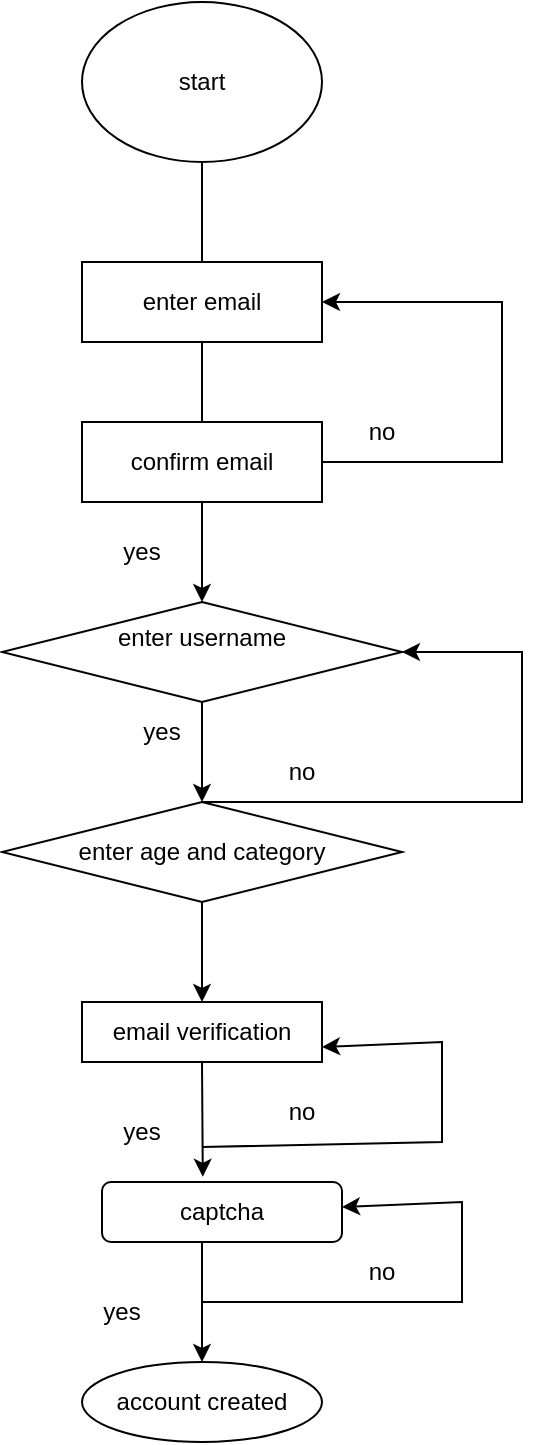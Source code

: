 <mxfile version="17.1.3" type="github"><diagram id="ymZb3jwKZHiLXAMNWADT" name="Page-1"><mxGraphModel dx="1153" dy="579" grid="1" gridSize="10" guides="1" tooltips="1" connect="1" arrows="1" fold="1" page="1" pageScale="1" pageWidth="850" pageHeight="1100" math="0" shadow="0"><root><mxCell id="0"/><mxCell id="1" parent="0"/><mxCell id="vornmb3ZFcbv6GGfOYc6-4" value="start" style="ellipse;whiteSpace=wrap;html=1;" vertex="1" parent="1"><mxGeometry x="260" y="30" width="120" height="80" as="geometry"/></mxCell><mxCell id="vornmb3ZFcbv6GGfOYc6-5" value="" style="endArrow=none;html=1;rounded=0;exitX=0.5;exitY=1;exitDx=0;exitDy=0;" edge="1" parent="1" source="vornmb3ZFcbv6GGfOYc6-4"><mxGeometry width="50" height="50" relative="1" as="geometry"><mxPoint x="300" y="160" as="sourcePoint"/><mxPoint x="320" y="160" as="targetPoint"/></mxGeometry></mxCell><mxCell id="vornmb3ZFcbv6GGfOYc6-6" value="enter email" style="rounded=0;whiteSpace=wrap;html=1;" vertex="1" parent="1"><mxGeometry x="260" y="160" width="120" height="40" as="geometry"/></mxCell><mxCell id="vornmb3ZFcbv6GGfOYc6-7" value="" style="endArrow=none;html=1;rounded=0;entryX=0.5;entryY=1;entryDx=0;entryDy=0;" edge="1" parent="1" target="vornmb3ZFcbv6GGfOYc6-6"><mxGeometry width="50" height="50" relative="1" as="geometry"><mxPoint x="320" y="240" as="sourcePoint"/><mxPoint x="350" y="200" as="targetPoint"/></mxGeometry></mxCell><mxCell id="vornmb3ZFcbv6GGfOYc6-10" value="confirm email" style="rounded=0;whiteSpace=wrap;html=1;" vertex="1" parent="1"><mxGeometry x="260" y="240" width="120" height="40" as="geometry"/></mxCell><mxCell id="vornmb3ZFcbv6GGfOYc6-11" value="" style="endArrow=classic;html=1;rounded=0;exitX=0.5;exitY=1;exitDx=0;exitDy=0;" edge="1" parent="1" source="vornmb3ZFcbv6GGfOYc6-10"><mxGeometry width="50" height="50" relative="1" as="geometry"><mxPoint x="320" y="290" as="sourcePoint"/><mxPoint x="320" y="330" as="targetPoint"/></mxGeometry></mxCell><mxCell id="vornmb3ZFcbv6GGfOYc6-13" value="yes" style="text;html=1;strokeColor=none;fillColor=none;align=center;verticalAlign=middle;whiteSpace=wrap;rounded=0;" vertex="1" parent="1"><mxGeometry x="260" y="290" width="60" height="30" as="geometry"/></mxCell><mxCell id="vornmb3ZFcbv6GGfOYc6-14" value="" style="endArrow=classic;html=1;rounded=0;exitX=1;exitY=0.5;exitDx=0;exitDy=0;entryX=1;entryY=0.5;entryDx=0;entryDy=0;" edge="1" parent="1" source="vornmb3ZFcbv6GGfOYc6-10" target="vornmb3ZFcbv6GGfOYc6-6"><mxGeometry width="50" height="50" relative="1" as="geometry"><mxPoint x="390" y="270" as="sourcePoint"/><mxPoint x="440" y="180" as="targetPoint"/><Array as="points"><mxPoint x="470" y="260"/><mxPoint x="470" y="180"/></Array></mxGeometry></mxCell><mxCell id="vornmb3ZFcbv6GGfOYc6-16" value="no" style="text;html=1;strokeColor=none;fillColor=none;align=center;verticalAlign=middle;whiteSpace=wrap;rounded=0;" vertex="1" parent="1"><mxGeometry x="380" y="230" width="60" height="30" as="geometry"/></mxCell><mxCell id="vornmb3ZFcbv6GGfOYc6-20" value="enter username&lt;br&gt;&lt;br&gt;" style="rhombus;whiteSpace=wrap;html=1;" vertex="1" parent="1"><mxGeometry x="220" y="330" width="200" height="50" as="geometry"/></mxCell><mxCell id="vornmb3ZFcbv6GGfOYc6-21" value="" style="endArrow=classic;html=1;rounded=0;exitX=0.5;exitY=1;exitDx=0;exitDy=0;" edge="1" parent="1" source="vornmb3ZFcbv6GGfOYc6-20"><mxGeometry width="50" height="50" relative="1" as="geometry"><mxPoint x="520" y="390" as="sourcePoint"/><mxPoint x="320" y="430" as="targetPoint"/></mxGeometry></mxCell><mxCell id="vornmb3ZFcbv6GGfOYc6-22" value="yes" style="text;html=1;strokeColor=none;fillColor=none;align=center;verticalAlign=middle;whiteSpace=wrap;rounded=0;" vertex="1" parent="1"><mxGeometry x="270" y="380" width="60" height="30" as="geometry"/></mxCell><mxCell id="vornmb3ZFcbv6GGfOYc6-23" value="enter age and category" style="rhombus;whiteSpace=wrap;html=1;" vertex="1" parent="1"><mxGeometry x="220" y="430" width="200" height="50" as="geometry"/></mxCell><mxCell id="vornmb3ZFcbv6GGfOYc6-24" value="" style="endArrow=classic;html=1;rounded=0;exitX=0.5;exitY=0;exitDx=0;exitDy=0;entryX=1;entryY=0.5;entryDx=0;entryDy=0;" edge="1" parent="1" source="vornmb3ZFcbv6GGfOYc6-23" target="vornmb3ZFcbv6GGfOYc6-20"><mxGeometry width="50" height="50" relative="1" as="geometry"><mxPoint x="420" y="380" as="sourcePoint"/><mxPoint x="480" y="360" as="targetPoint"/><Array as="points"><mxPoint x="480" y="430"/><mxPoint x="480" y="355"/></Array></mxGeometry></mxCell><mxCell id="vornmb3ZFcbv6GGfOYc6-25" value="no" style="text;html=1;strokeColor=none;fillColor=none;align=center;verticalAlign=middle;whiteSpace=wrap;rounded=0;" vertex="1" parent="1"><mxGeometry x="340" y="400" width="60" height="30" as="geometry"/></mxCell><mxCell id="vornmb3ZFcbv6GGfOYc6-26" value="" style="endArrow=classic;html=1;rounded=0;exitX=0.5;exitY=1;exitDx=0;exitDy=0;" edge="1" parent="1" source="vornmb3ZFcbv6GGfOYc6-23"><mxGeometry width="50" height="50" relative="1" as="geometry"><mxPoint x="320" y="490" as="sourcePoint"/><mxPoint x="320" y="530" as="targetPoint"/></mxGeometry></mxCell><mxCell id="vornmb3ZFcbv6GGfOYc6-27" value="email verification" style="rounded=0;whiteSpace=wrap;html=1;" vertex="1" parent="1"><mxGeometry x="260" y="530" width="120" height="30" as="geometry"/></mxCell><mxCell id="vornmb3ZFcbv6GGfOYc6-28" value="" style="endArrow=classic;html=1;rounded=0;exitX=0.5;exitY=1;exitDx=0;exitDy=0;entryX=0.42;entryY=-0.087;entryDx=0;entryDy=0;entryPerimeter=0;" edge="1" parent="1" source="vornmb3ZFcbv6GGfOYc6-27" target="vornmb3ZFcbv6GGfOYc6-29"><mxGeometry width="50" height="50" relative="1" as="geometry"><mxPoint x="320" y="570" as="sourcePoint"/><mxPoint x="320" y="600" as="targetPoint"/></mxGeometry></mxCell><mxCell id="vornmb3ZFcbv6GGfOYc6-29" value="captcha" style="rounded=1;whiteSpace=wrap;html=1;" vertex="1" parent="1"><mxGeometry x="270" y="620" width="120" height="30" as="geometry"/></mxCell><mxCell id="vornmb3ZFcbv6GGfOYc6-30" value="" style="endArrow=classic;html=1;rounded=0;entryX=0.5;entryY=0;entryDx=0;entryDy=0;" edge="1" parent="1" target="vornmb3ZFcbv6GGfOYc6-31"><mxGeometry width="50" height="50" relative="1" as="geometry"><mxPoint x="320" y="650" as="sourcePoint"/><mxPoint x="320" y="650" as="targetPoint"/></mxGeometry></mxCell><mxCell id="vornmb3ZFcbv6GGfOYc6-31" value="account created" style="ellipse;whiteSpace=wrap;html=1;" vertex="1" parent="1"><mxGeometry x="260" y="710" width="120" height="40" as="geometry"/></mxCell><mxCell id="vornmb3ZFcbv6GGfOYc6-34" value="yes" style="text;html=1;strokeColor=none;fillColor=none;align=center;verticalAlign=middle;whiteSpace=wrap;rounded=0;" vertex="1" parent="1"><mxGeometry x="260" y="580" width="60" height="30" as="geometry"/></mxCell><mxCell id="vornmb3ZFcbv6GGfOYc6-35" value="" style="endArrow=classic;html=1;rounded=0;entryX=1;entryY=0.75;entryDx=0;entryDy=0;exitX=1;exitY=0.75;exitDx=0;exitDy=0;" edge="1" parent="1" source="vornmb3ZFcbv6GGfOYc6-34" target="vornmb3ZFcbv6GGfOYc6-27"><mxGeometry width="50" height="50" relative="1" as="geometry"><mxPoint x="330" y="600" as="sourcePoint"/><mxPoint x="390" y="550" as="targetPoint"/><Array as="points"><mxPoint x="440" y="600"/><mxPoint x="440" y="550"/></Array></mxGeometry></mxCell><mxCell id="vornmb3ZFcbv6GGfOYc6-36" value="no" style="text;html=1;strokeColor=none;fillColor=none;align=center;verticalAlign=middle;whiteSpace=wrap;rounded=0;" vertex="1" parent="1"><mxGeometry x="340" y="570" width="60" height="30" as="geometry"/></mxCell><mxCell id="vornmb3ZFcbv6GGfOYc6-37" value="yes" style="text;html=1;strokeColor=none;fillColor=none;align=center;verticalAlign=middle;whiteSpace=wrap;rounded=0;" vertex="1" parent="1"><mxGeometry x="250" y="640" width="60" height="90" as="geometry"/></mxCell><mxCell id="vornmb3ZFcbv6GGfOYc6-38" value="" style="endArrow=classic;html=1;rounded=0;entryX=1;entryY=0.75;entryDx=0;entryDy=0;" edge="1" parent="1"><mxGeometry width="50" height="50" relative="1" as="geometry"><mxPoint x="320" y="680" as="sourcePoint"/><mxPoint x="390" y="632.5" as="targetPoint"/><Array as="points"><mxPoint x="450" y="680"/><mxPoint x="450" y="630"/></Array></mxGeometry></mxCell><mxCell id="vornmb3ZFcbv6GGfOYc6-39" value="no" style="text;html=1;strokeColor=none;fillColor=none;align=center;verticalAlign=middle;whiteSpace=wrap;rounded=0;" vertex="1" parent="1"><mxGeometry x="380" y="650" width="60" height="30" as="geometry"/></mxCell></root></mxGraphModel></diagram></mxfile>